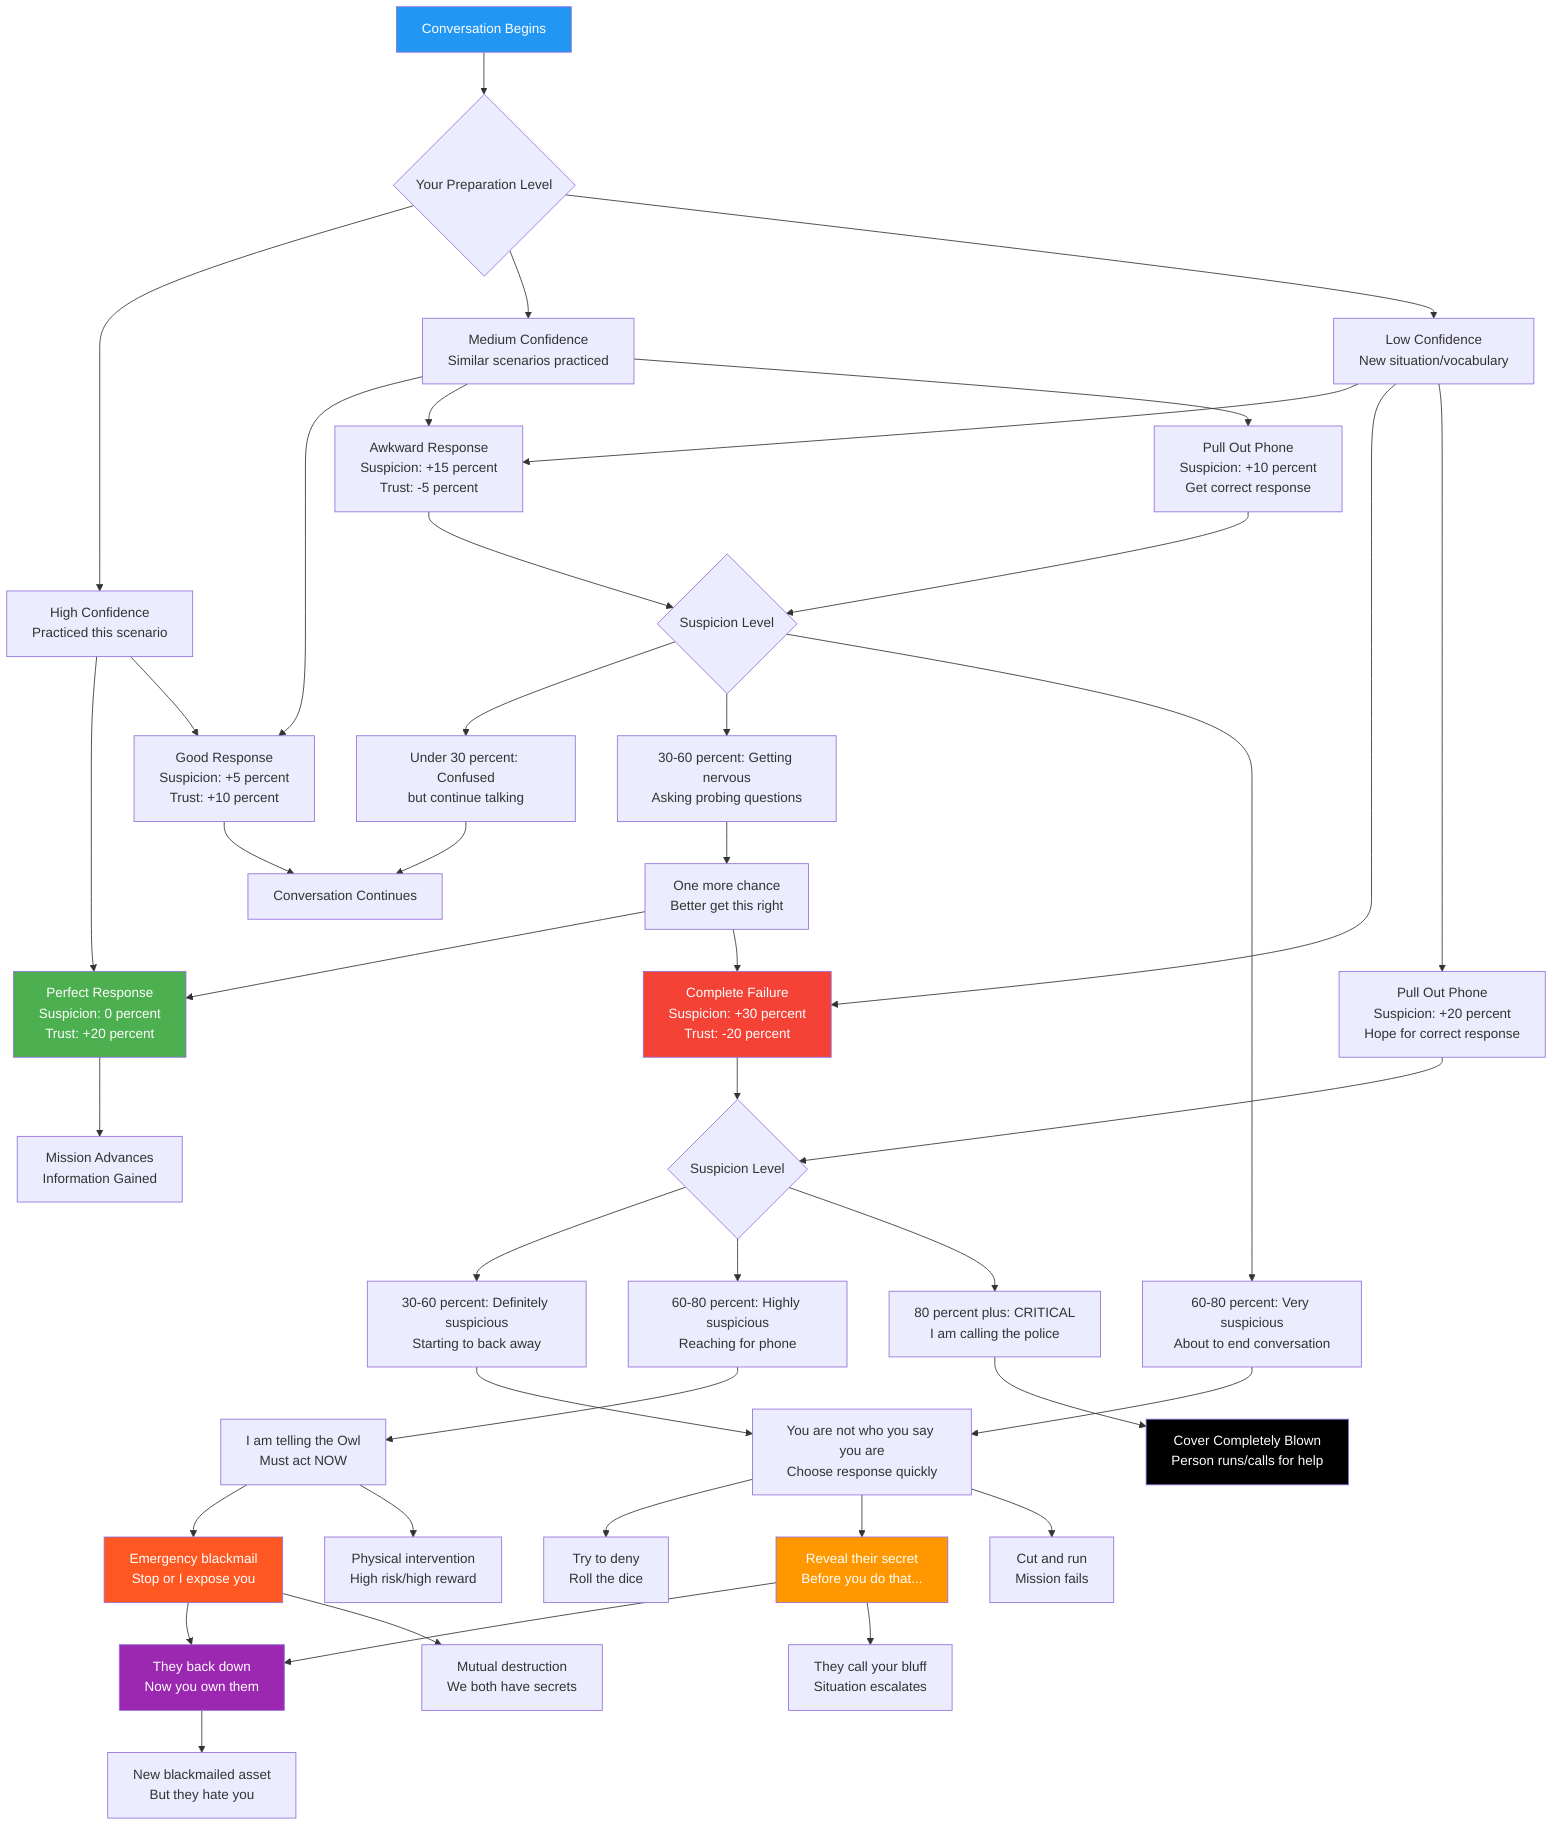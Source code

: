graph TD
    Start[Conversation Begins] --> Confidence{Your Preparation Level}
    
    Confidence --> High[High Confidence<br/>Practiced this scenario]
    Confidence --> Med[Medium Confidence<br/>Similar scenarios practiced]  
    Confidence --> Low[Low Confidence<br/>New situation/vocabulary]
    
    High --> Perfect[Perfect Response<br/>Suspicion: 0 percent<br/>Trust: +20 percent]
    High --> Good[Good Response<br/>Suspicion: +5 percent<br/>Trust: +10 percent]
    
    Med --> Good
    Med --> Awkward[Awkward Response<br/>Suspicion: +15 percent<br/>Trust: -5 percent]
    Med --> Help1[Pull Out Phone<br/>Suspicion: +10 percent<br/>Get correct response]
    
    Low --> Awkward
    Low --> Failure[Complete Failure<br/>Suspicion: +30 percent<br/>Trust: -20 percent]
    Low --> Help2[Pull Out Phone<br/>Suspicion: +20 percent<br/>Hope for correct response]
    
    Perfect --> Success[Mission Advances<br/>Information Gained]
    Good --> Continue[Conversation Continues]
    
    Awkward --> Suspicion1{Suspicion Level}
    Failure --> Suspicion2{Suspicion Level}
    Help1 --> Suspicion1
    Help2 --> Suspicion2
    
    Suspicion1 --> S1Low[Under 30 percent: Confused<br/>but continue talking]
    Suspicion1 --> S1Med[30-60 percent: Getting nervous<br/>Asking probing questions]
    Suspicion1 --> S1High[60-80 percent: Very suspicious<br/>About to end conversation]
    
    Suspicion2 --> S2Med[30-60 percent: Definitely suspicious<br/>Starting to back away]
    Suspicion2 --> S2High[60-80 percent: Highly suspicious<br/>Reaching for phone]
    Suspicion2 --> S2Crit[80 percent plus: CRITICAL<br/>I am calling the police]
    
    S1Low --> Continue
    S1Med --> LastChance[One more chance<br/>Better get this right]
    S1High --> Threat[You are not who you say you are<br/>Choose response quickly]
    
    S2Med --> Threat
    S2High --> Immediate[I am telling the Owl<br/>Must act NOW]
    S2Crit --> Blown[Cover Completely Blown<br/>Person runs/calls for help]
    
    LastChance --> Perfect
    LastChance --> Failure
    
    Threat --> Deny[Try to deny<br/>Roll the dice]
    Threat --> Blackmail1[Reveal their secret<br/>Before you do that...]
    Threat --> Leave[Cut and run<br/>Mission fails]
    
    Immediate --> Blackmail2[Emergency blackmail<br/>Stop or I expose you]
    Immediate --> Physical[Physical intervention<br/>High risk/high reward]
    
    Blackmail1 --> BM_Success[They back down<br/>Now you own them]
    Blackmail1 --> BM_Fail[They call your bluff<br/>Situation escalates]
    
    Blackmail2 --> BM_Success
    Blackmail2 --> BM_Mutual[Mutual destruction<br/>We both have secrets]
    
    BM_Success --> Asset[New blackmailed asset<br/>But they hate you]
    
    style Start fill:#2196f3,color:#fff
    style Perfect fill:#4caf50,color:#fff
    style Failure fill:#f44336,color:#fff
    style Blackmail1 fill:#ff9800,color:#fff
    style Blackmail2 fill:#ff5722,color:#fff
    style BM_Success fill:#9c27b0,color:#fff
    style Blown fill:#000,color:#fff
